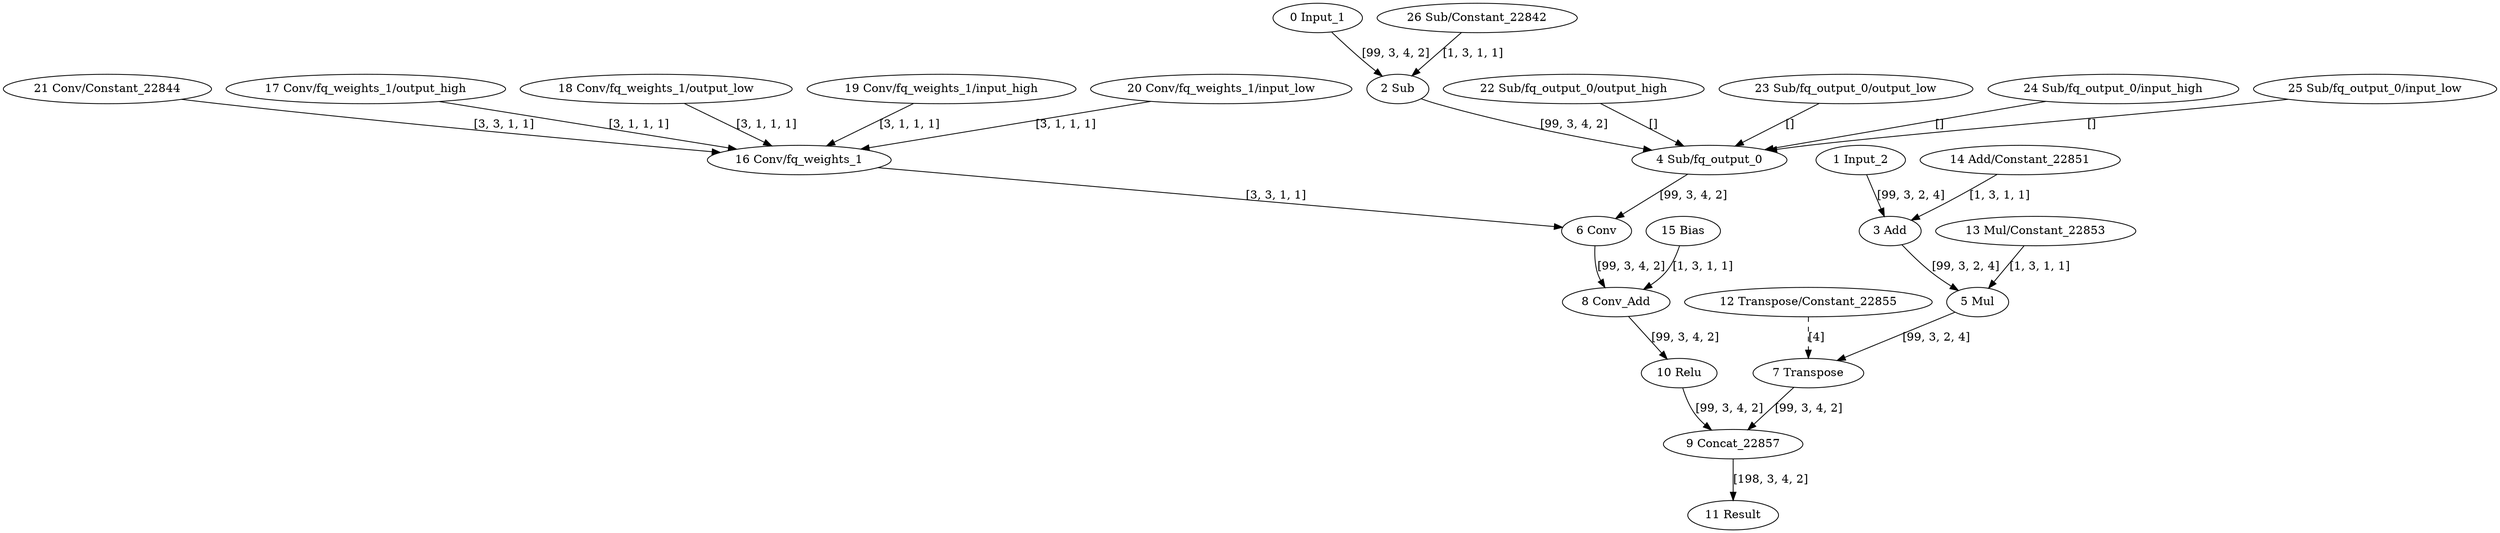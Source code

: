 strict digraph  {
"0 Input_1" [id=0, type=Parameter];
"1 Input_2" [id=1, type=Parameter];
"2 Sub" [id=2, type=Subtract];
"3 Add" [id=3, type=Add];
"4 Sub/fq_output_0" [id=4, type=FakeQuantize];
"5 Mul" [id=5, type=Multiply];
"6 Conv" [id=6, type=Convolution];
"7 Transpose" [id=7, type=Transpose];
"8 Conv_Add" [id=8, type=Add];
"9 Concat_22857" [id=9, type=Concat];
"10 Relu" [id=10, type=Relu];
"11 Result" [id=11, type=Result];
"12 Transpose/Constant_22855" [id=12, type=Constant];
"13 Mul/Constant_22853" [id=13, type=Constant];
"14 Add/Constant_22851" [id=14, type=Constant];
"15 Bias" [id=15, type=Constant];
"16 Conv/fq_weights_1" [id=16, type=FakeQuantize];
"17 Conv/fq_weights_1/output_high" [id=17, type=Constant];
"18 Conv/fq_weights_1/output_low" [id=18, type=Constant];
"19 Conv/fq_weights_1/input_high" [id=19, type=Constant];
"20 Conv/fq_weights_1/input_low" [id=20, type=Constant];
"21 Conv/Constant_22844" [id=21, type=Constant];
"22 Sub/fq_output_0/output_high" [id=22, type=Constant];
"23 Sub/fq_output_0/output_low" [id=23, type=Constant];
"24 Sub/fq_output_0/input_high" [id=24, type=Constant];
"25 Sub/fq_output_0/input_low" [id=25, type=Constant];
"26 Sub/Constant_22842" [id=26, type=Constant];
"0 Input_1" -> "2 Sub"  [label="[99, 3, 4, 2]", style=solid];
"1 Input_2" -> "3 Add"  [label="[99, 3, 2, 4]", style=solid];
"2 Sub" -> "4 Sub/fq_output_0"  [label="[99, 3, 4, 2]", style=solid];
"3 Add" -> "5 Mul"  [label="[99, 3, 2, 4]", style=solid];
"4 Sub/fq_output_0" -> "6 Conv"  [label="[99, 3, 4, 2]", style=solid];
"5 Mul" -> "7 Transpose"  [label="[99, 3, 2, 4]", style=solid];
"6 Conv" -> "8 Conv_Add"  [label="[99, 3, 4, 2]", style=solid];
"7 Transpose" -> "9 Concat_22857"  [label="[99, 3, 4, 2]", style=solid];
"8 Conv_Add" -> "10 Relu"  [label="[99, 3, 4, 2]", style=solid];
"9 Concat_22857" -> "11 Result"  [label="[198, 3, 4, 2]", style=solid];
"10 Relu" -> "9 Concat_22857"  [label="[99, 3, 4, 2]", style=solid];
"12 Transpose/Constant_22855" -> "7 Transpose"  [label="[4]", style=dashed];
"13 Mul/Constant_22853" -> "5 Mul"  [label="[1, 3, 1, 1]", style=solid];
"14 Add/Constant_22851" -> "3 Add"  [label="[1, 3, 1, 1]", style=solid];
"15 Bias" -> "8 Conv_Add"  [label="[1, 3, 1, 1]", style=solid];
"16 Conv/fq_weights_1" -> "6 Conv"  [label="[3, 3, 1, 1]", style=solid];
"17 Conv/fq_weights_1/output_high" -> "16 Conv/fq_weights_1"  [label="[3, 1, 1, 1]", style=solid];
"18 Conv/fq_weights_1/output_low" -> "16 Conv/fq_weights_1"  [label="[3, 1, 1, 1]", style=solid];
"19 Conv/fq_weights_1/input_high" -> "16 Conv/fq_weights_1"  [label="[3, 1, 1, 1]", style=solid];
"20 Conv/fq_weights_1/input_low" -> "16 Conv/fq_weights_1"  [label="[3, 1, 1, 1]", style=solid];
"21 Conv/Constant_22844" -> "16 Conv/fq_weights_1"  [label="[3, 3, 1, 1]", style=solid];
"22 Sub/fq_output_0/output_high" -> "4 Sub/fq_output_0"  [label="[]", style=solid];
"23 Sub/fq_output_0/output_low" -> "4 Sub/fq_output_0"  [label="[]", style=solid];
"24 Sub/fq_output_0/input_high" -> "4 Sub/fq_output_0"  [label="[]", style=solid];
"25 Sub/fq_output_0/input_low" -> "4 Sub/fq_output_0"  [label="[]", style=solid];
"26 Sub/Constant_22842" -> "2 Sub"  [label="[1, 3, 1, 1]", style=solid];
}
